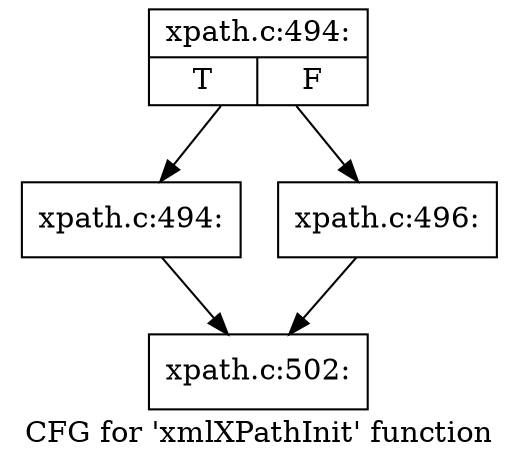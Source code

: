 digraph "CFG for 'xmlXPathInit' function" {
	label="CFG for 'xmlXPathInit' function";

	Node0x468a690 [shape=record,label="{xpath.c:494:|{<s0>T|<s1>F}}"];
	Node0x468a690 -> Node0x468a970;
	Node0x468a690 -> Node0x468ab00;
	Node0x468a970 [shape=record,label="{xpath.c:494:}"];
	Node0x468a970 -> Node0x468a9c0;
	Node0x468ab00 [shape=record,label="{xpath.c:496:}"];
	Node0x468ab00 -> Node0x468a9c0;
	Node0x468a9c0 [shape=record,label="{xpath.c:502:}"];
}
